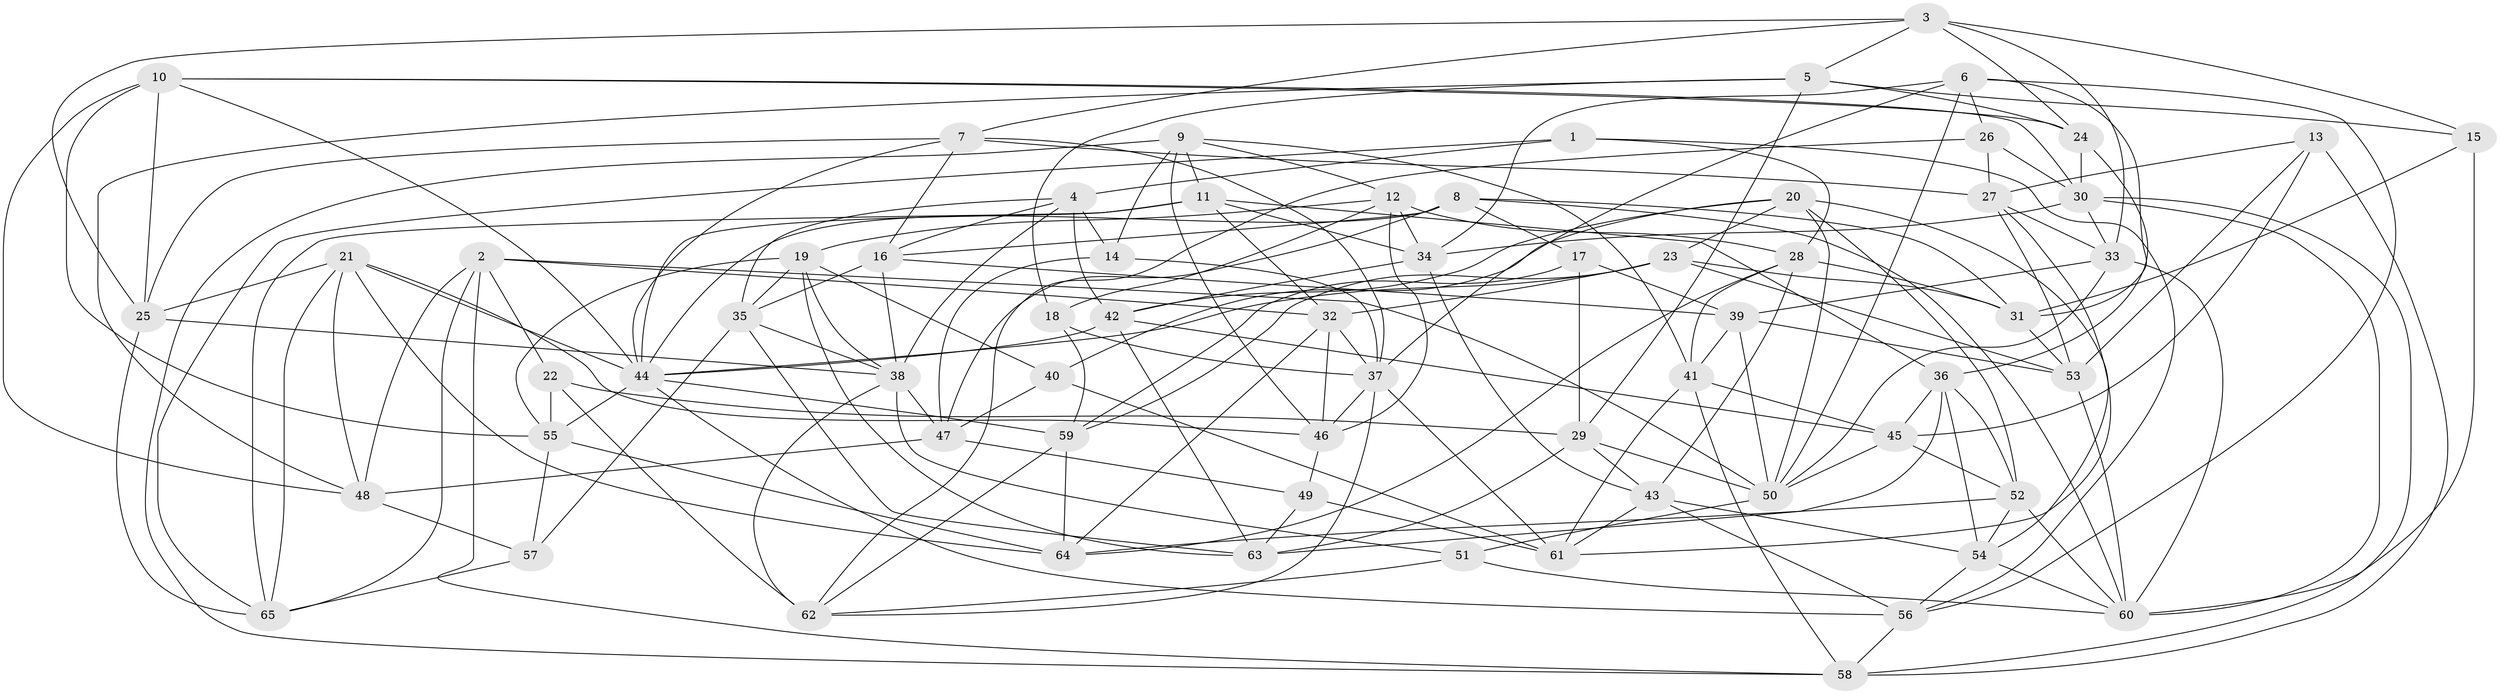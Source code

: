 // original degree distribution, {4: 1.0}
// Generated by graph-tools (version 1.1) at 2025/50/03/09/25 03:50:45]
// undirected, 65 vertices, 189 edges
graph export_dot {
graph [start="1"]
  node [color=gray90,style=filled];
  1;
  2;
  3;
  4;
  5;
  6;
  7;
  8;
  9;
  10;
  11;
  12;
  13;
  14;
  15;
  16;
  17;
  18;
  19;
  20;
  21;
  22;
  23;
  24;
  25;
  26;
  27;
  28;
  29;
  30;
  31;
  32;
  33;
  34;
  35;
  36;
  37;
  38;
  39;
  40;
  41;
  42;
  43;
  44;
  45;
  46;
  47;
  48;
  49;
  50;
  51;
  52;
  53;
  54;
  55;
  56;
  57;
  58;
  59;
  60;
  61;
  62;
  63;
  64;
  65;
  1 -- 4 [weight=1.0];
  1 -- 28 [weight=1.0];
  1 -- 56 [weight=1.0];
  1 -- 65 [weight=1.0];
  2 -- 22 [weight=1.0];
  2 -- 32 [weight=1.0];
  2 -- 48 [weight=1.0];
  2 -- 50 [weight=1.0];
  2 -- 58 [weight=1.0];
  2 -- 65 [weight=1.0];
  3 -- 5 [weight=1.0];
  3 -- 7 [weight=1.0];
  3 -- 15 [weight=1.0];
  3 -- 24 [weight=1.0];
  3 -- 25 [weight=1.0];
  3 -- 33 [weight=1.0];
  4 -- 14 [weight=1.0];
  4 -- 16 [weight=1.0];
  4 -- 35 [weight=1.0];
  4 -- 38 [weight=1.0];
  4 -- 42 [weight=1.0];
  5 -- 15 [weight=1.0];
  5 -- 18 [weight=1.0];
  5 -- 24 [weight=1.0];
  5 -- 29 [weight=1.0];
  5 -- 48 [weight=1.0];
  6 -- 26 [weight=1.0];
  6 -- 31 [weight=1.0];
  6 -- 34 [weight=1.0];
  6 -- 37 [weight=1.0];
  6 -- 50 [weight=1.0];
  6 -- 56 [weight=1.0];
  7 -- 16 [weight=1.0];
  7 -- 25 [weight=1.0];
  7 -- 27 [weight=1.0];
  7 -- 37 [weight=1.0];
  7 -- 44 [weight=1.0];
  8 -- 16 [weight=1.0];
  8 -- 17 [weight=1.0];
  8 -- 31 [weight=1.0];
  8 -- 44 [weight=1.0];
  8 -- 47 [weight=1.0];
  8 -- 60 [weight=1.0];
  9 -- 11 [weight=1.0];
  9 -- 12 [weight=1.0];
  9 -- 14 [weight=1.0];
  9 -- 41 [weight=1.0];
  9 -- 46 [weight=1.0];
  9 -- 58 [weight=1.0];
  10 -- 24 [weight=1.0];
  10 -- 25 [weight=1.0];
  10 -- 30 [weight=1.0];
  10 -- 44 [weight=1.0];
  10 -- 48 [weight=1.0];
  10 -- 55 [weight=1.0];
  11 -- 32 [weight=1.0];
  11 -- 34 [weight=1.0];
  11 -- 36 [weight=1.0];
  11 -- 44 [weight=1.0];
  11 -- 65 [weight=1.0];
  12 -- 18 [weight=1.0];
  12 -- 19 [weight=1.0];
  12 -- 28 [weight=1.0];
  12 -- 34 [weight=1.0];
  12 -- 46 [weight=1.0];
  13 -- 27 [weight=1.0];
  13 -- 45 [weight=1.0];
  13 -- 53 [weight=1.0];
  13 -- 58 [weight=1.0];
  14 -- 37 [weight=1.0];
  14 -- 47 [weight=1.0];
  15 -- 31 [weight=1.0];
  15 -- 60 [weight=1.0];
  16 -- 35 [weight=1.0];
  16 -- 38 [weight=1.0];
  16 -- 39 [weight=1.0];
  17 -- 29 [weight=1.0];
  17 -- 39 [weight=1.0];
  17 -- 59 [weight=1.0];
  18 -- 37 [weight=1.0];
  18 -- 59 [weight=1.0];
  19 -- 35 [weight=1.0];
  19 -- 38 [weight=1.0];
  19 -- 40 [weight=1.0];
  19 -- 55 [weight=1.0];
  19 -- 63 [weight=1.0];
  20 -- 23 [weight=1.0];
  20 -- 40 [weight=1.0];
  20 -- 42 [weight=1.0];
  20 -- 50 [weight=1.0];
  20 -- 52 [weight=1.0];
  20 -- 54 [weight=1.0];
  21 -- 25 [weight=1.0];
  21 -- 44 [weight=1.0];
  21 -- 46 [weight=1.0];
  21 -- 48 [weight=1.0];
  21 -- 64 [weight=1.0];
  21 -- 65 [weight=1.0];
  22 -- 29 [weight=1.0];
  22 -- 55 [weight=1.0];
  22 -- 62 [weight=1.0];
  23 -- 31 [weight=1.0];
  23 -- 32 [weight=1.0];
  23 -- 44 [weight=1.0];
  23 -- 53 [weight=1.0];
  23 -- 59 [weight=1.0];
  24 -- 30 [weight=2.0];
  24 -- 36 [weight=1.0];
  25 -- 38 [weight=1.0];
  25 -- 65 [weight=1.0];
  26 -- 27 [weight=1.0];
  26 -- 30 [weight=1.0];
  26 -- 62 [weight=1.0];
  27 -- 33 [weight=1.0];
  27 -- 53 [weight=1.0];
  27 -- 61 [weight=1.0];
  28 -- 31 [weight=1.0];
  28 -- 41 [weight=1.0];
  28 -- 43 [weight=1.0];
  28 -- 64 [weight=1.0];
  29 -- 43 [weight=1.0];
  29 -- 50 [weight=1.0];
  29 -- 63 [weight=1.0];
  30 -- 33 [weight=1.0];
  30 -- 34 [weight=1.0];
  30 -- 58 [weight=1.0];
  30 -- 60 [weight=1.0];
  31 -- 53 [weight=1.0];
  32 -- 37 [weight=1.0];
  32 -- 46 [weight=1.0];
  32 -- 64 [weight=1.0];
  33 -- 39 [weight=1.0];
  33 -- 50 [weight=1.0];
  33 -- 60 [weight=1.0];
  34 -- 42 [weight=1.0];
  34 -- 43 [weight=1.0];
  35 -- 38 [weight=1.0];
  35 -- 57 [weight=1.0];
  35 -- 63 [weight=1.0];
  36 -- 45 [weight=1.0];
  36 -- 52 [weight=1.0];
  36 -- 54 [weight=1.0];
  36 -- 63 [weight=1.0];
  37 -- 46 [weight=1.0];
  37 -- 61 [weight=1.0];
  37 -- 62 [weight=1.0];
  38 -- 47 [weight=1.0];
  38 -- 51 [weight=1.0];
  38 -- 62 [weight=1.0];
  39 -- 41 [weight=1.0];
  39 -- 50 [weight=1.0];
  39 -- 53 [weight=1.0];
  40 -- 47 [weight=1.0];
  40 -- 61 [weight=1.0];
  41 -- 45 [weight=1.0];
  41 -- 58 [weight=1.0];
  41 -- 61 [weight=1.0];
  42 -- 44 [weight=1.0];
  42 -- 45 [weight=1.0];
  42 -- 63 [weight=1.0];
  43 -- 54 [weight=1.0];
  43 -- 56 [weight=1.0];
  43 -- 61 [weight=1.0];
  44 -- 55 [weight=1.0];
  44 -- 56 [weight=1.0];
  44 -- 59 [weight=1.0];
  45 -- 50 [weight=1.0];
  45 -- 52 [weight=1.0];
  46 -- 49 [weight=1.0];
  47 -- 48 [weight=1.0];
  47 -- 49 [weight=1.0];
  48 -- 57 [weight=1.0];
  49 -- 61 [weight=1.0];
  49 -- 63 [weight=1.0];
  50 -- 51 [weight=1.0];
  51 -- 60 [weight=1.0];
  51 -- 62 [weight=1.0];
  52 -- 54 [weight=1.0];
  52 -- 60 [weight=1.0];
  52 -- 64 [weight=1.0];
  53 -- 60 [weight=1.0];
  54 -- 56 [weight=1.0];
  54 -- 60 [weight=1.0];
  55 -- 57 [weight=1.0];
  55 -- 64 [weight=1.0];
  56 -- 58 [weight=1.0];
  57 -- 65 [weight=1.0];
  59 -- 62 [weight=1.0];
  59 -- 64 [weight=1.0];
}
